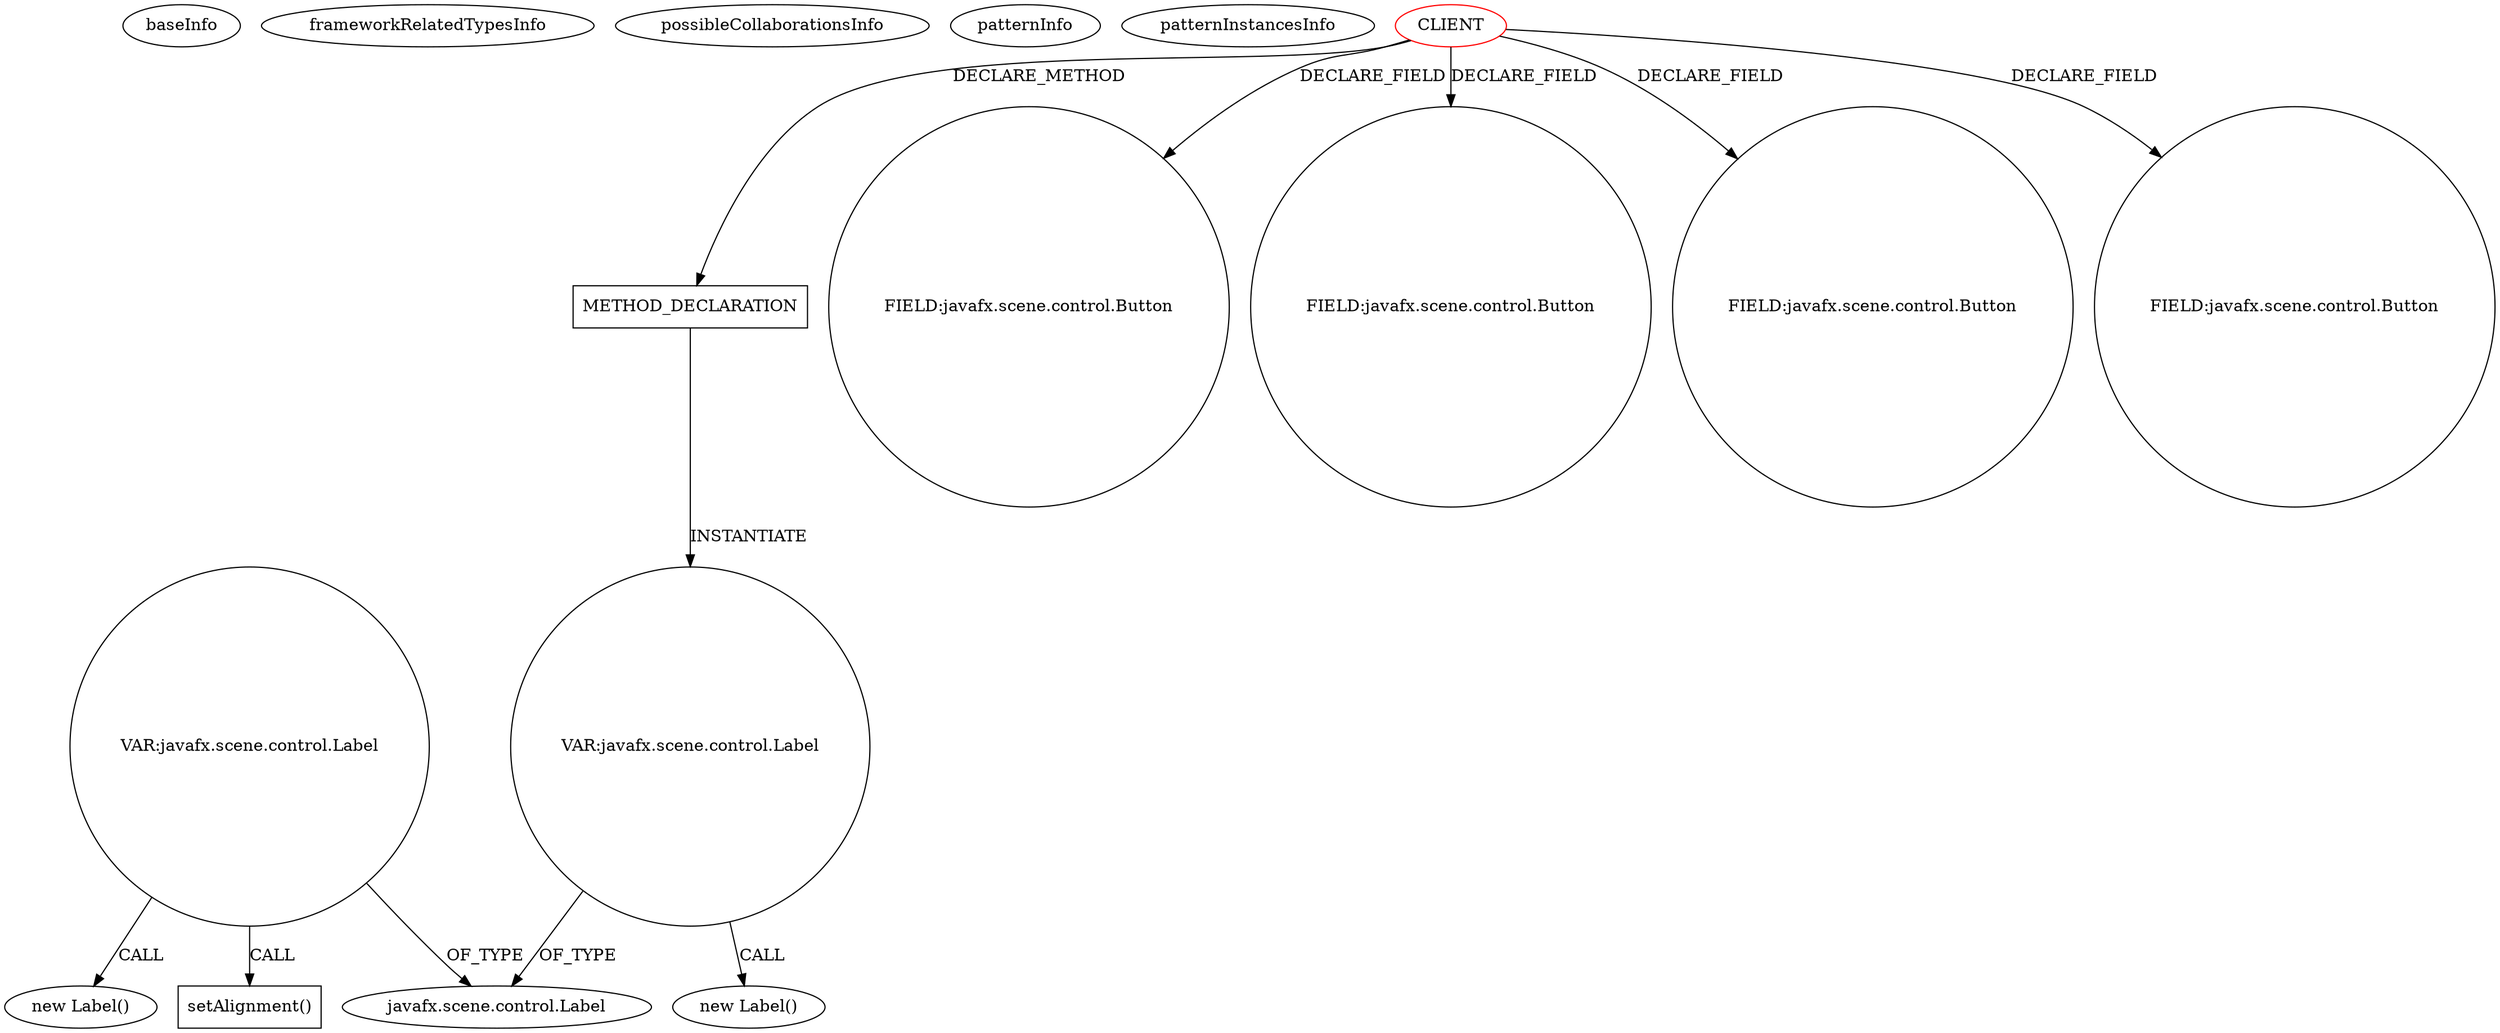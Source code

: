 digraph {
baseInfo[graphId=323,category="pattern",isAnonymous=false,possibleRelation=false]
frameworkRelatedTypesInfo[]
possibleCollaborationsInfo[]
patternInfo[frequency=2.0,patternRootClient=0]
patternInstancesInfo[0="Edenm-BlackJack~/Edenm-BlackJack/BlackJack-master/src/View/TableController.java~TableController~394",1="mathiasj33-VocLearn~/mathiasj33-VocLearn/VocLearn-master/src/net/softwarepage/voclearn/code/Gui.java~Gui~3576"]
404[label="new Label()",vertexType="CONSTRUCTOR_CALL",isFrameworkType=false]
405[label="VAR:javafx.scene.control.Label",vertexType="VARIABLE_EXPRESION",isFrameworkType=false,shape=circle]
415[label="setAlignment()",vertexType="INSIDE_CALL",isFrameworkType=false,shape=box]
29[label="javafx.scene.control.Label",vertexType="FRAMEWORK_CLASS_TYPE",isFrameworkType=false]
497[label="VAR:javafx.scene.control.Label",vertexType="VARIABLE_EXPRESION",isFrameworkType=false,shape=circle]
496[label="new Label()",vertexType="CONSTRUCTOR_CALL",isFrameworkType=false]
456[label="METHOD_DECLARATION",vertexType="CLIENT_METHOD_DECLARATION",isFrameworkType=false,shape=box]
0[label="CLIENT",vertexType="ROOT_CLIENT_CLASS_DECLARATION",isFrameworkType=false,color=red]
16[label="FIELD:javafx.scene.control.Button",vertexType="FIELD_DECLARATION",isFrameworkType=false,shape=circle]
14[label="FIELD:javafx.scene.control.Button",vertexType="FIELD_DECLARATION",isFrameworkType=false,shape=circle]
8[label="FIELD:javafx.scene.control.Button",vertexType="FIELD_DECLARATION",isFrameworkType=false,shape=circle]
12[label="FIELD:javafx.scene.control.Button",vertexType="FIELD_DECLARATION",isFrameworkType=false,shape=circle]
0->16[label="DECLARE_FIELD"]
405->29[label="OF_TYPE"]
0->456[label="DECLARE_METHOD"]
0->14[label="DECLARE_FIELD"]
456->497[label="INSTANTIATE"]
0->12[label="DECLARE_FIELD"]
497->29[label="OF_TYPE"]
0->8[label="DECLARE_FIELD"]
497->496[label="CALL"]
405->415[label="CALL"]
405->404[label="CALL"]
}
